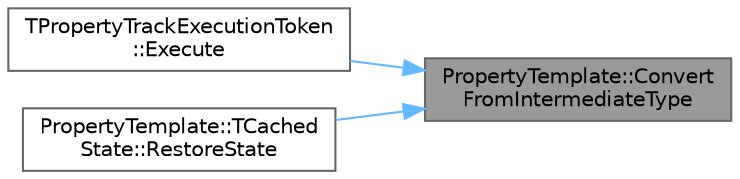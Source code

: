 digraph "PropertyTemplate::ConvertFromIntermediateType"
{
 // INTERACTIVE_SVG=YES
 // LATEX_PDF_SIZE
  bgcolor="transparent";
  edge [fontname=Helvetica,fontsize=10,labelfontname=Helvetica,labelfontsize=10];
  node [fontname=Helvetica,fontsize=10,shape=box,height=0.2,width=0.4];
  rankdir="RL";
  Node1 [id="Node000001",label="PropertyTemplate::Convert\lFromIntermediateType",height=0.2,width=0.4,color="gray40", fillcolor="grey60", style="filled", fontcolor="black",tooltip="Convert from an intermediate type to the type used for setting a property value."];
  Node1 -> Node2 [id="edge1_Node000001_Node000002",dir="back",color="steelblue1",style="solid",tooltip=" "];
  Node2 [id="Node000002",label="TPropertyTrackExecutionToken\l::Execute",height=0.2,width=0.4,color="grey40", fillcolor="white", style="filled",URL="$d9/d05/structTPropertyTrackExecutionToken.html#a4942c5701a96e995c1db8311ef0027c3",tooltip="Execute this token, operating on all objects referenced by 'Operand'."];
  Node1 -> Node3 [id="edge2_Node000001_Node000003",dir="back",color="steelblue1",style="solid",tooltip=" "];
  Node3 [id="Node000003",label="PropertyTemplate::TCached\lState::RestoreState",height=0.2,width=0.4,color="grey40", fillcolor="white", style="filled",URL="$dd/dc5/structPropertyTemplate_1_1TCachedState.html#a2e2bada3df49073a9077bd74ef7e34ad",tooltip="Restore state for the specified object, only called when this token was created with a bound object."];
}
